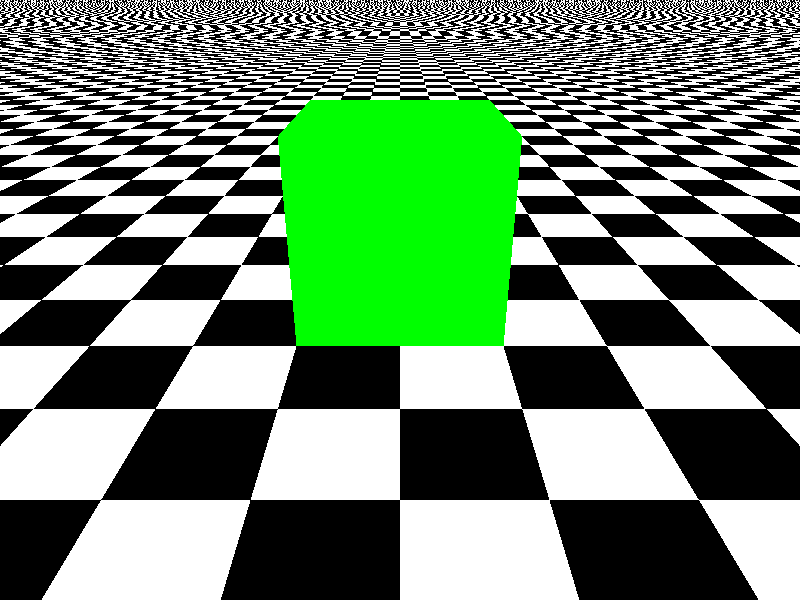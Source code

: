 #include "colors.inc"

camera
{
  location <0, 3, -6>
  look_at <0, 0, 0>
}

light_source { <20, 20, -40> color White }

plane
{
  y, 0
  pigment { checker color White color Black }
}

box
{
  <-1, 0, -1> , <1, 2, 1>
  pigment { color Green }
  translate <clock, 0, 0>
}
